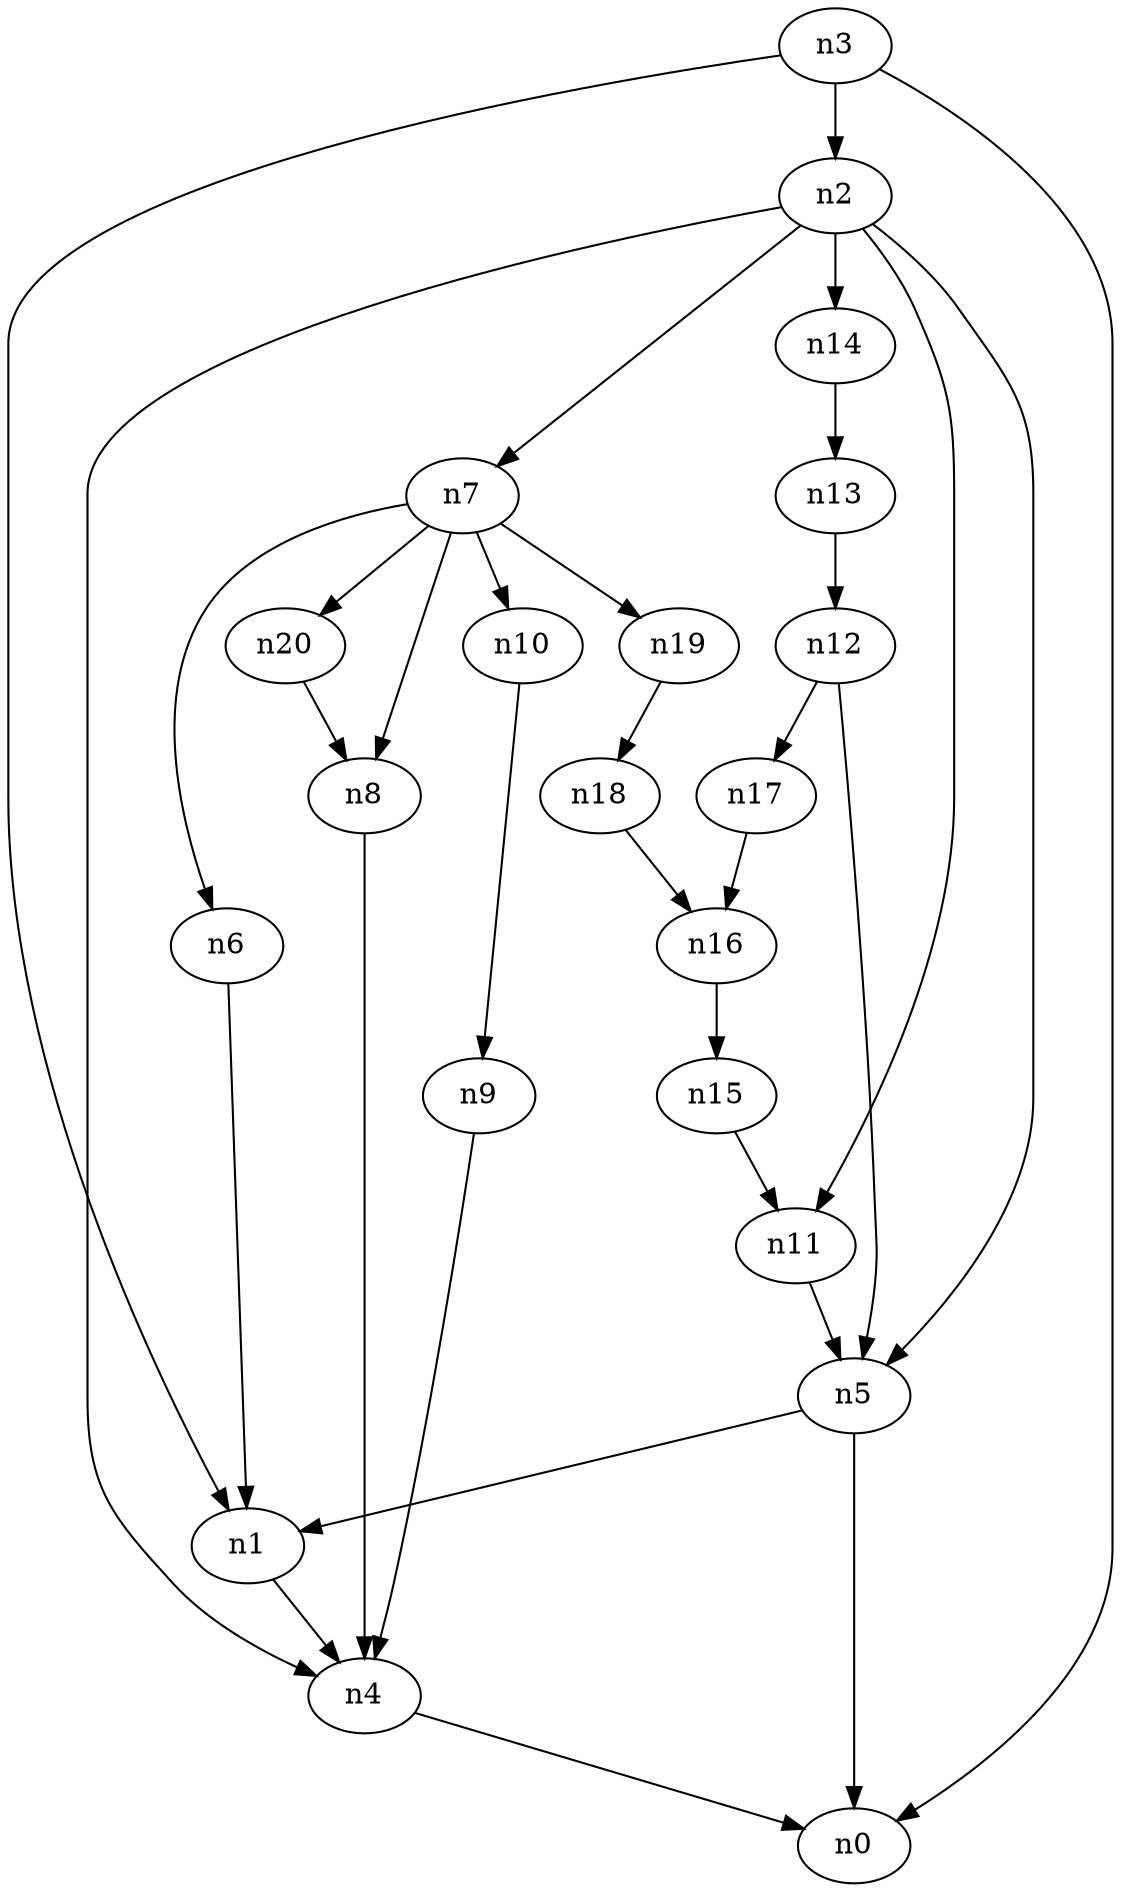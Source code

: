 digraph G {
	n1 -> n4	 [_graphml_id=e4];
	n2 -> n4	 [_graphml_id=e7];
	n2 -> n5	 [_graphml_id=e8];
	n2 -> n7	 [_graphml_id=e18];
	n2 -> n11	 [_graphml_id=e16];
	n2 -> n14	 [_graphml_id=e22];
	n3 -> n0	 [_graphml_id=e0];
	n3 -> n1	 [_graphml_id=e3];
	n3 -> n2	 [_graphml_id=e6];
	n4 -> n0	 [_graphml_id=e1];
	n5 -> n0	 [_graphml_id=e2];
	n5 -> n1	 [_graphml_id=e5];
	n6 -> n1	 [_graphml_id=e9];
	n7 -> n6	 [_graphml_id=e10];
	n7 -> n8	 [_graphml_id=e11];
	n7 -> n10	 [_graphml_id=e15];
	n7 -> n19	 [_graphml_id=e29];
	n7 -> n20	 [_graphml_id=e30];
	n8 -> n4	 [_graphml_id=e12];
	n9 -> n4	 [_graphml_id=e13];
	n10 -> n9	 [_graphml_id=e14];
	n11 -> n5	 [_graphml_id=e17];
	n12 -> n5	 [_graphml_id=e19];
	n12 -> n17	 [_graphml_id=e26];
	n13 -> n12	 [_graphml_id=e20];
	n14 -> n13	 [_graphml_id=e21];
	n15 -> n11	 [_graphml_id=e23];
	n16 -> n15	 [_graphml_id=e24];
	n17 -> n16	 [_graphml_id=e25];
	n18 -> n16	 [_graphml_id=e27];
	n19 -> n18	 [_graphml_id=e28];
	n20 -> n8	 [_graphml_id=e31];
}
